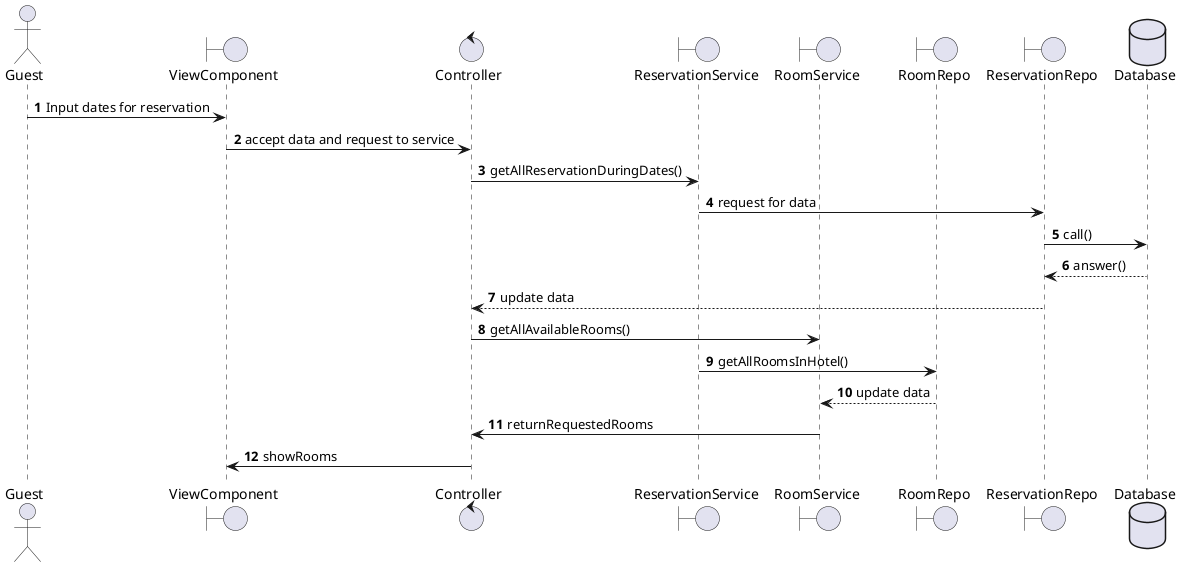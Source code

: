 @startuml
autonumber
actor Guest
boundary ViewComponent
control Controller
boundary ReservationService
boundary RoomService
boundary RoomRepo
boundary ReservationRepo
database Database

Guest->ViewComponent:Input dates for reservation
ViewComponent->Controller: accept data and request to service
Controller->ReservationService: getAllReservationDuringDates()
ReservationService->ReservationRepo: request for data
ReservationRepo->Database: call()
Database-->ReservationRepo: answer()
ReservationRepo-->Controller:update data
Controller->RoomService: getAllAvailableRooms()
ReservationService->RoomRepo: getAllRoomsInHotel()
RoomRepo-->RoomService: update data
RoomService->Controller: returnRequestedRooms

Controller->ViewComponent: showRooms


@enduml